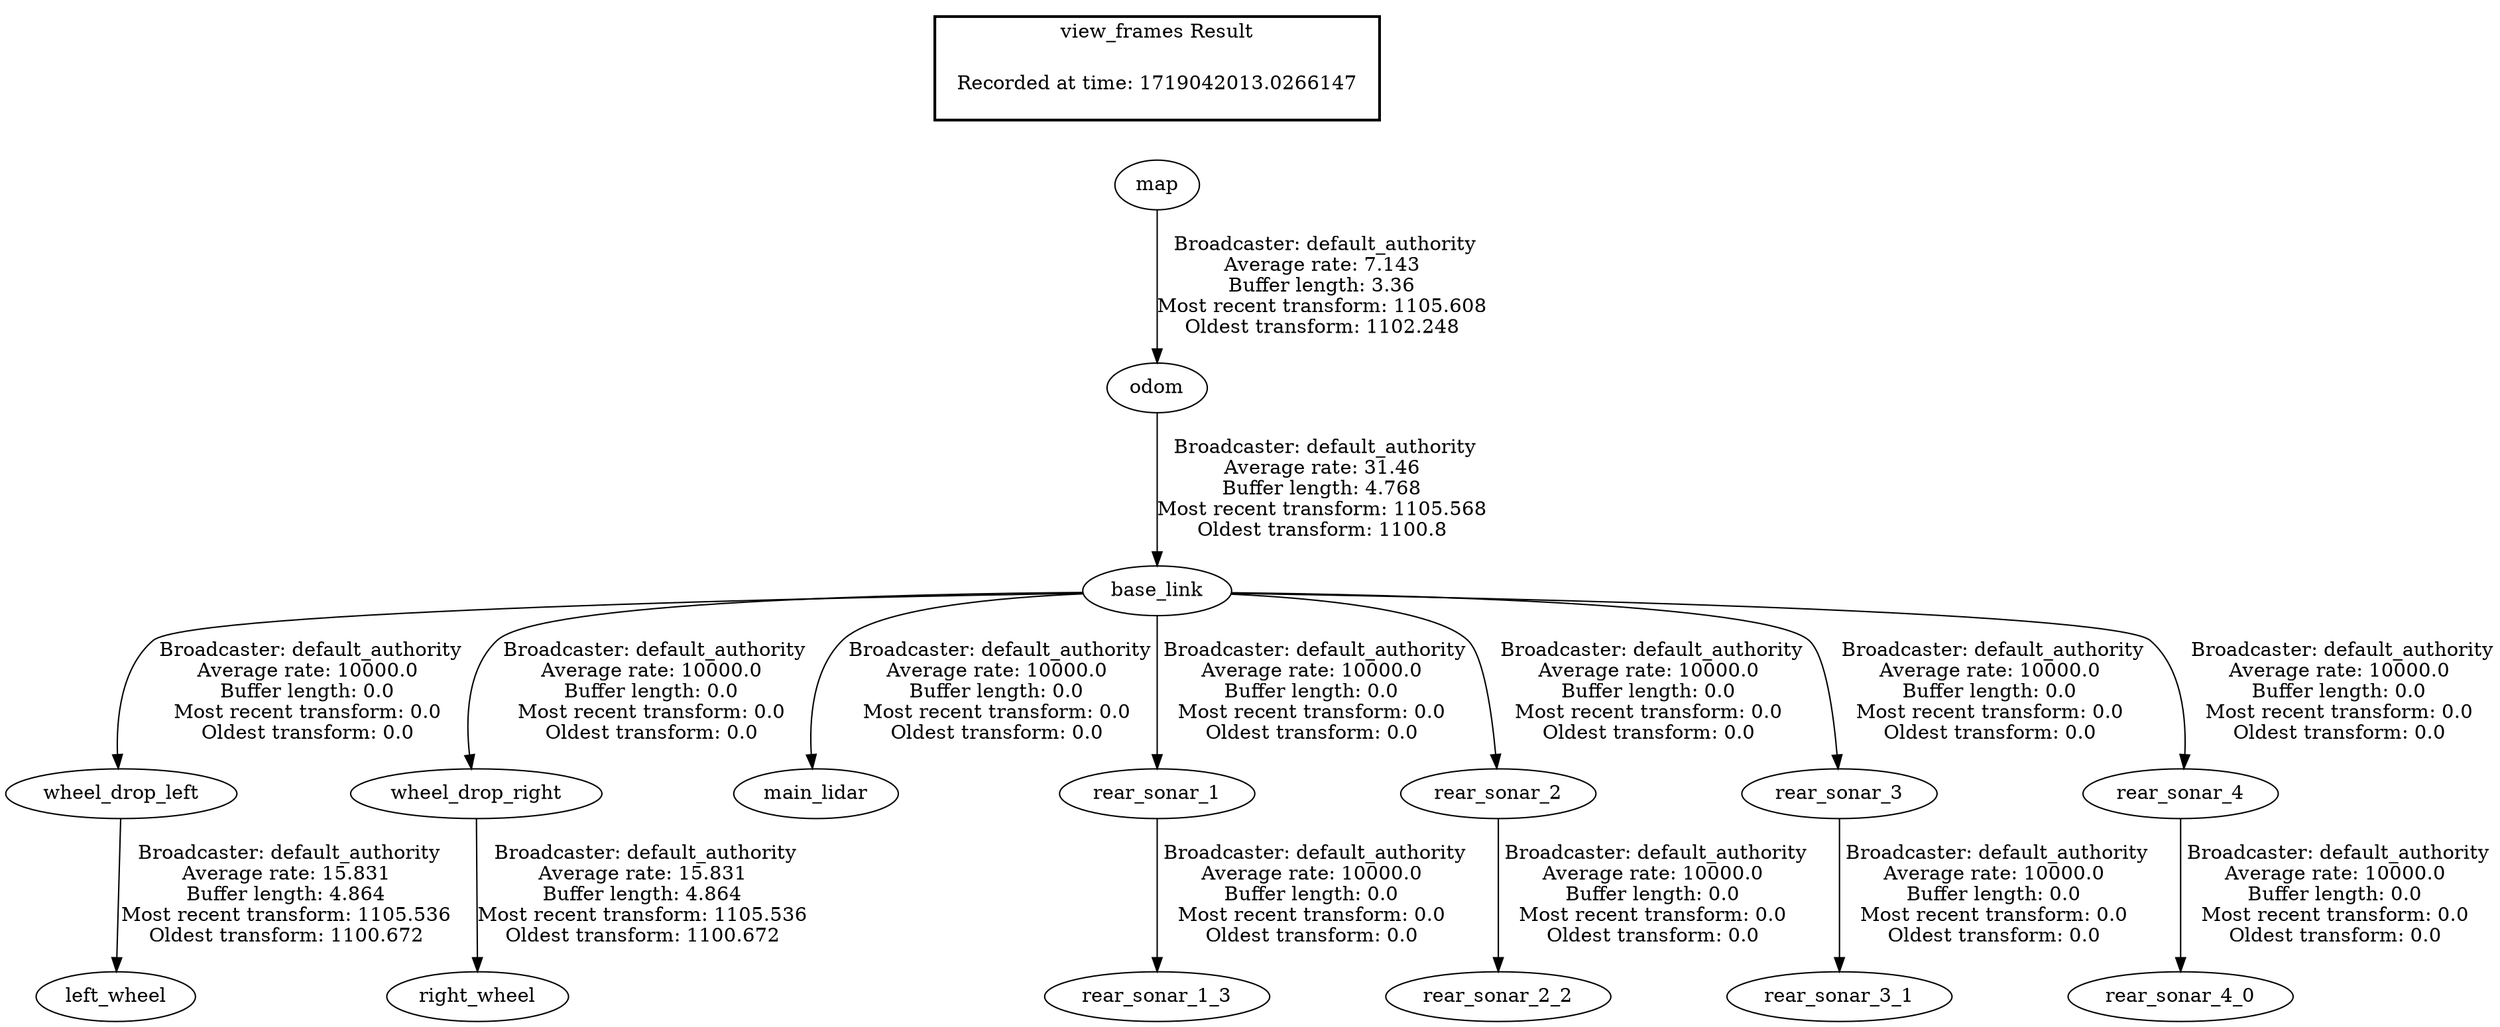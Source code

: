 digraph G {
"wheel_drop_left" -> "left_wheel"[label=" Broadcaster: default_authority\nAverage rate: 15.831\nBuffer length: 4.864\nMost recent transform: 1105.536\nOldest transform: 1100.672\n"];
"base_link" -> "wheel_drop_left"[label=" Broadcaster: default_authority\nAverage rate: 10000.0\nBuffer length: 0.0\nMost recent transform: 0.0\nOldest transform: 0.0\n"];
"wheel_drop_right" -> "right_wheel"[label=" Broadcaster: default_authority\nAverage rate: 15.831\nBuffer length: 4.864\nMost recent transform: 1105.536\nOldest transform: 1100.672\n"];
"base_link" -> "wheel_drop_right"[label=" Broadcaster: default_authority\nAverage rate: 10000.0\nBuffer length: 0.0\nMost recent transform: 0.0\nOldest transform: 0.0\n"];
"odom" -> "base_link"[label=" Broadcaster: default_authority\nAverage rate: 31.46\nBuffer length: 4.768\nMost recent transform: 1105.568\nOldest transform: 1100.8\n"];
"base_link" -> "main_lidar"[label=" Broadcaster: default_authority\nAverage rate: 10000.0\nBuffer length: 0.0\nMost recent transform: 0.0\nOldest transform: 0.0\n"];
"base_link" -> "rear_sonar_1"[label=" Broadcaster: default_authority\nAverage rate: 10000.0\nBuffer length: 0.0\nMost recent transform: 0.0\nOldest transform: 0.0\n"];
"base_link" -> "rear_sonar_2"[label=" Broadcaster: default_authority\nAverage rate: 10000.0\nBuffer length: 0.0\nMost recent transform: 0.0\nOldest transform: 0.0\n"];
"base_link" -> "rear_sonar_3"[label=" Broadcaster: default_authority\nAverage rate: 10000.0\nBuffer length: 0.0\nMost recent transform: 0.0\nOldest transform: 0.0\n"];
"base_link" -> "rear_sonar_4"[label=" Broadcaster: default_authority\nAverage rate: 10000.0\nBuffer length: 0.0\nMost recent transform: 0.0\nOldest transform: 0.0\n"];
"rear_sonar_1" -> "rear_sonar_1_3"[label=" Broadcaster: default_authority\nAverage rate: 10000.0\nBuffer length: 0.0\nMost recent transform: 0.0\nOldest transform: 0.0\n"];
"rear_sonar_2" -> "rear_sonar_2_2"[label=" Broadcaster: default_authority\nAverage rate: 10000.0\nBuffer length: 0.0\nMost recent transform: 0.0\nOldest transform: 0.0\n"];
"rear_sonar_3" -> "rear_sonar_3_1"[label=" Broadcaster: default_authority\nAverage rate: 10000.0\nBuffer length: 0.0\nMost recent transform: 0.0\nOldest transform: 0.0\n"];
"rear_sonar_4" -> "rear_sonar_4_0"[label=" Broadcaster: default_authority\nAverage rate: 10000.0\nBuffer length: 0.0\nMost recent transform: 0.0\nOldest transform: 0.0\n"];
"map" -> "odom"[label=" Broadcaster: default_authority\nAverage rate: 7.143\nBuffer length: 3.36\nMost recent transform: 1105.608\nOldest transform: 1102.248\n"];
edge [style=invis];
 subgraph cluster_legend { style=bold; color=black; label ="view_frames Result";
"Recorded at time: 1719042013.0266147"[ shape=plaintext ] ;
}->"map";
}